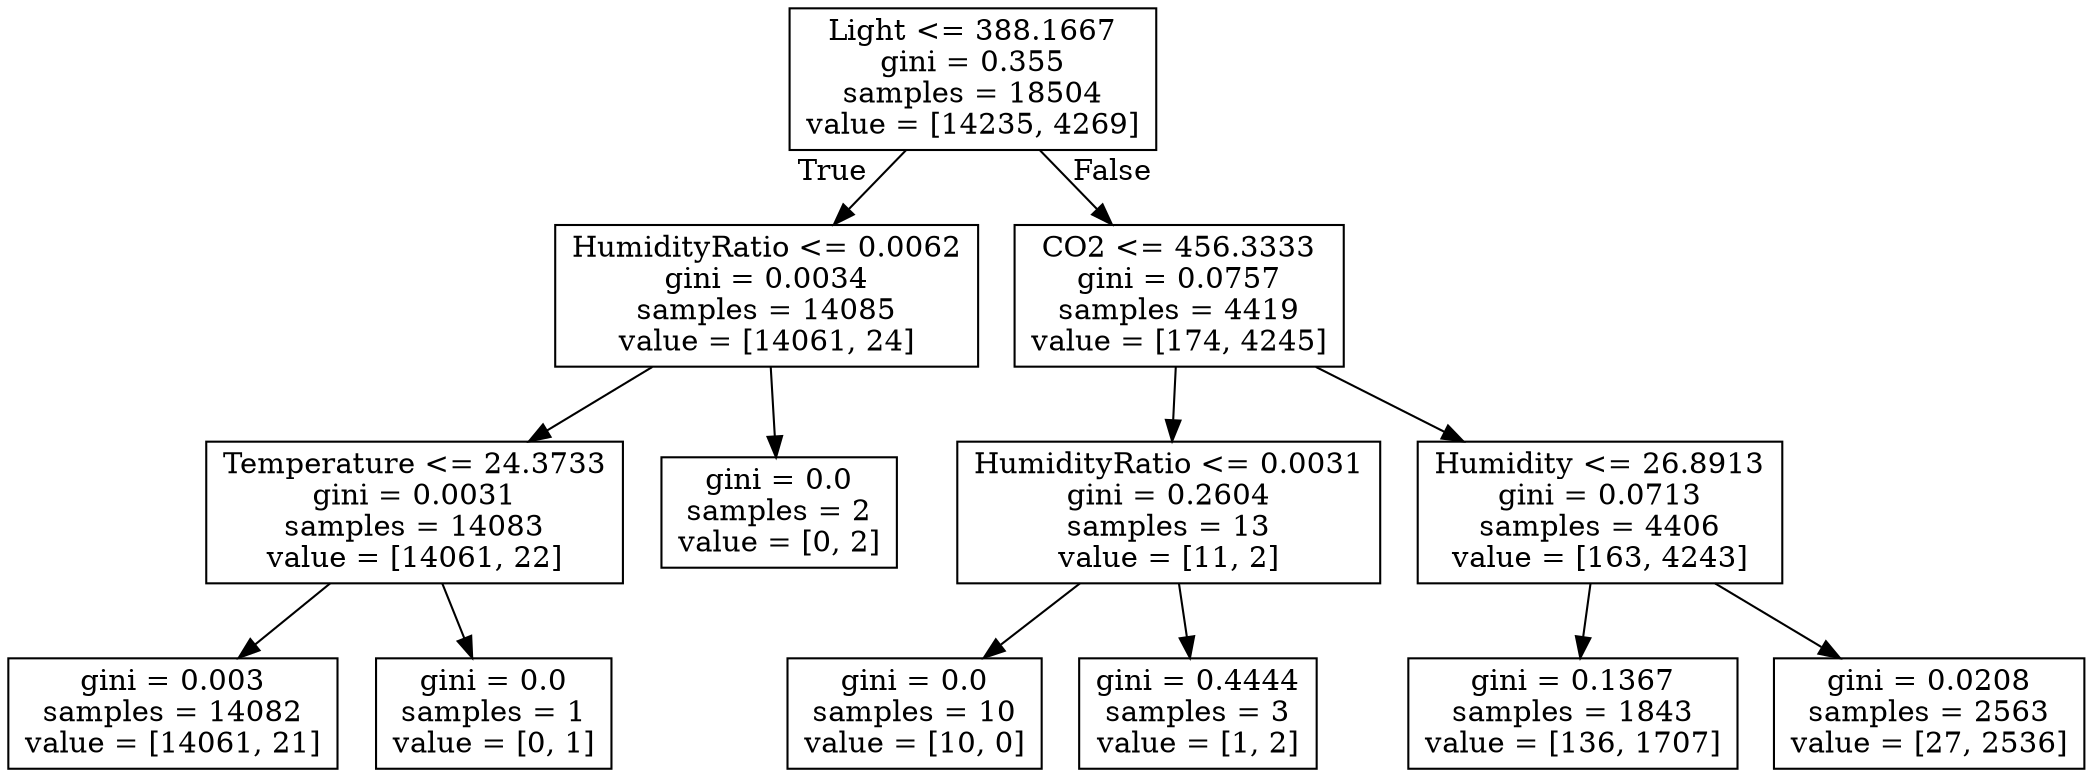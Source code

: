 digraph Tree {
node [shape=box] ;
0 [label="Light <= 388.1667\ngini = 0.355\nsamples = 18504\nvalue = [14235, 4269]"] ;
1 [label="HumidityRatio <= 0.0062\ngini = 0.0034\nsamples = 14085\nvalue = [14061, 24]"] ;
0 -> 1 [labeldistance=2.5, labelangle=45, headlabel="True"] ;
2 [label="Temperature <= 24.3733\ngini = 0.0031\nsamples = 14083\nvalue = [14061, 22]"] ;
1 -> 2 ;
3 [label="gini = 0.003\nsamples = 14082\nvalue = [14061, 21]"] ;
2 -> 3 ;
4 [label="gini = 0.0\nsamples = 1\nvalue = [0, 1]"] ;
2 -> 4 ;
5 [label="gini = 0.0\nsamples = 2\nvalue = [0, 2]"] ;
1 -> 5 ;
6 [label="CO2 <= 456.3333\ngini = 0.0757\nsamples = 4419\nvalue = [174, 4245]"] ;
0 -> 6 [labeldistance=2.5, labelangle=-45, headlabel="False"] ;
7 [label="HumidityRatio <= 0.0031\ngini = 0.2604\nsamples = 13\nvalue = [11, 2]"] ;
6 -> 7 ;
8 [label="gini = 0.0\nsamples = 10\nvalue = [10, 0]"] ;
7 -> 8 ;
9 [label="gini = 0.4444\nsamples = 3\nvalue = [1, 2]"] ;
7 -> 9 ;
10 [label="Humidity <= 26.8913\ngini = 0.0713\nsamples = 4406\nvalue = [163, 4243]"] ;
6 -> 10 ;
11 [label="gini = 0.1367\nsamples = 1843\nvalue = [136, 1707]"] ;
10 -> 11 ;
12 [label="gini = 0.0208\nsamples = 2563\nvalue = [27, 2536]"] ;
10 -> 12 ;
}